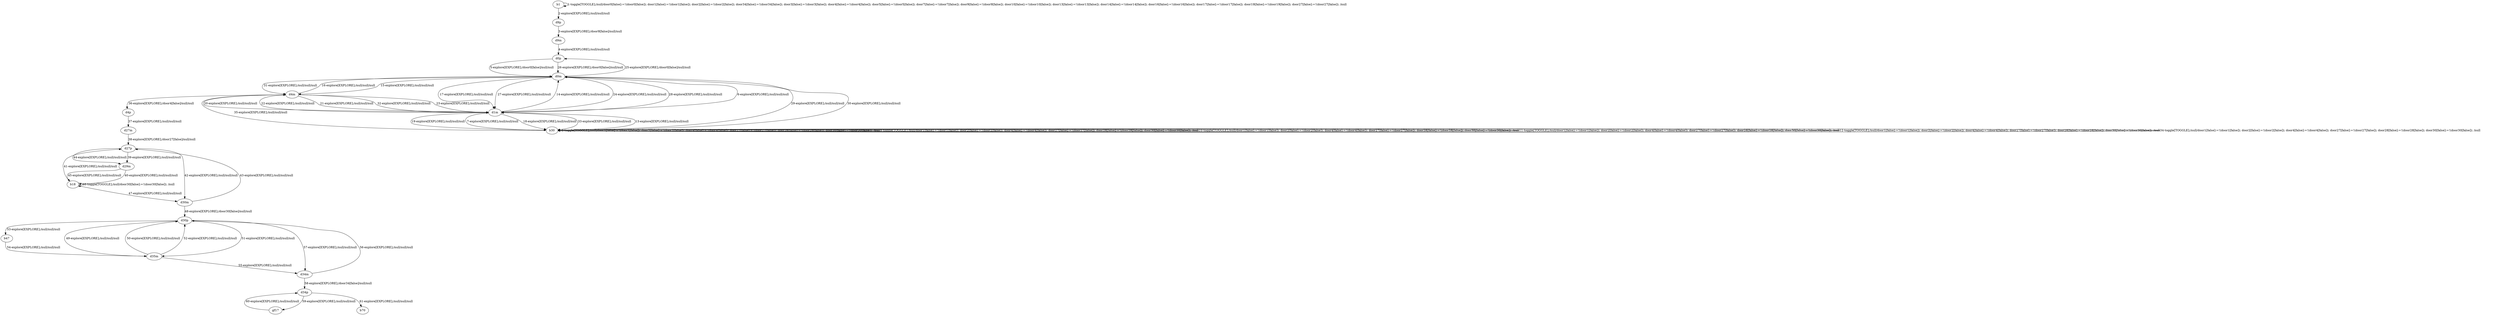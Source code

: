 # Total number of goals covered by this test: 2
# d34p --> b70
# gf17 --> d34p

digraph g {
"b1" -> "b1" [label = "1-toggle[TOGGLE];/null/door0[false]:=!(door0[false]); door1[false]:=!(door1[false]); door2[false]:=!(door2[false]); door34[false]:=!(door34[false]); door3[false]:=!(door3[false]); door4[false]:=!(door4[false]); door5[false]:=!(door5[false]); door7[false]:=!(door7[false]); door9[false]:=!(door9[false]); door10[false]:=!(door10[false]); door13[false]:=!(door13[false]); door14[false]:=!(door14[false]); door16[false]:=!(door16[false]); door17[false]:=!(door17[false]); door19[false]:=!(door19[false]); door27[false]:=!(door27[false]); /null"];
"b1" -> "d9p" [label = "2-explore[EXPLORE];/null/null/null"];
"d9p" -> "d9m" [label = "3-explore[EXPLORE];/door9[false]/null/null"];
"d9m" -> "d0p" [label = "4-explore[EXPLORE];/null/null/null"];
"d0p" -> "d0m" [label = "5-explore[EXPLORE];/door0[false]/null/null"];
"d0m" -> "d1m" [label = "6-explore[EXPLORE];/null/null/null"];
"d1m" -> "b30" [label = "7-explore[EXPLORE];/null/null/null"];
"b30" -> "b30" [label = "8-toggle[TOGGLE];/null/door1[false]:=!(door1[false]); door2[false]:=!(door2[false]); door4[false]:=!(door4[false]); door27[false]:=!(door27[false]); door28[false]:=!(door28[false]); door30[false]:=!(door30[false]); /null"];
"b30" -> "b30" [label = "9-toggle[TOGGLE];/null/door1[false]:=!(door1[false]); door2[false]:=!(door2[false]); door4[false]:=!(door4[false]); door27[false]:=!(door27[false]); door28[false]:=!(door28[false]); door30[false]:=!(door30[false]); /null"];
"b30" -> "b30" [label = "10-toggle[TOGGLE];/null/door1[false]:=!(door1[false]); door2[false]:=!(door2[false]); door4[false]:=!(door4[false]); door27[false]:=!(door27[false]); door28[false]:=!(door28[false]); door30[false]:=!(door30[false]); /null"];
"b30" -> "b30" [label = "11-toggle[TOGGLE];/null/door1[false]:=!(door1[false]); door2[false]:=!(door2[false]); door4[false]:=!(door4[false]); door27[false]:=!(door27[false]); door28[false]:=!(door28[false]); door30[false]:=!(door30[false]); /null"];
"b30" -> "b30" [label = "12-toggle[TOGGLE];/null/door1[false]:=!(door1[false]); door2[false]:=!(door2[false]); door4[false]:=!(door4[false]); door27[false]:=!(door27[false]); door28[false]:=!(door28[false]); door30[false]:=!(door30[false]); /null"];
"b30" -> "d1m" [label = "13-explore[EXPLORE];/null/null/null"];
"d1m" -> "d0m" [label = "14-explore[EXPLORE];/null/null/null"];
"d0m" -> "d4m" [label = "15-explore[EXPLORE];/null/null/null"];
"d4m" -> "d0m" [label = "16-explore[EXPLORE];/null/null/null"];
"d0m" -> "d1m" [label = "17-explore[EXPLORE];/null/null/null"];
"d1m" -> "b30" [label = "18-explore[EXPLORE];/null/null/null"];
"b30" -> "d1m" [label = "19-explore[EXPLORE];/null/null/null"];
"d1m" -> "d4m" [label = "20-explore[EXPLORE];/null/null/null"];
"d4m" -> "d1m" [label = "21-explore[EXPLORE];/null/null/null"];
"d1m" -> "d4m" [label = "22-explore[EXPLORE];/null/null/null"];
"d4m" -> "d1m" [label = "23-explore[EXPLORE];/null/null/null"];
"d1m" -> "d0m" [label = "24-explore[EXPLORE];/null/null/null"];
"d0m" -> "d0p" [label = "25-explore[EXPLORE];/door0[false]/null/null"];
"d0p" -> "d0m" [label = "26-explore[EXPLORE];/door0[false]/null/null"];
"d0m" -> "d1m" [label = "27-explore[EXPLORE];/null/null/null"];
"d1m" -> "d0m" [label = "28-explore[EXPLORE];/null/null/null"];
"d0m" -> "b30" [label = "29-explore[EXPLORE];/null/null/null"];
"b30" -> "d0m" [label = "30-explore[EXPLORE];/null/null/null"];
"d0m" -> "d4m" [label = "31-explore[EXPLORE];/null/null/null"];
"d4m" -> "d1m" [label = "32-explore[EXPLORE];/null/null/null"];
"d1m" -> "b30" [label = "33-explore[EXPLORE];/null/null/null"];
"b30" -> "b30" [label = "34-toggle[TOGGLE];/null/door1[false]:=!(door1[false]); door2[false]:=!(door2[false]); door4[false]:=!(door4[false]); door27[false]:=!(door27[false]); door28[false]:=!(door28[false]); door30[false]:=!(door30[false]); /null"];
"b30" -> "d4m" [label = "35-explore[EXPLORE];/null/null/null"];
"d4m" -> "d4p" [label = "36-explore[EXPLORE];/door4[false]/null/null"];
"d4p" -> "d27m" [label = "37-explore[EXPLORE];/null/null/null"];
"d27m" -> "d27p" [label = "38-explore[EXPLORE];/door27[false]/null/null"];
"d27p" -> "d29m" [label = "39-explore[EXPLORE];/null/null/null"];
"d29m" -> "b18" [label = "40-explore[EXPLORE];/null/null/null"];
"b18" -> "d27p" [label = "41-explore[EXPLORE];/null/null/null"];
"d27p" -> "d30m" [label = "42-explore[EXPLORE];/null/null/null"];
"d30m" -> "d27p" [label = "43-explore[EXPLORE];/null/null/null"];
"d27p" -> "d29m" [label = "44-explore[EXPLORE];/null/null/null"];
"d29m" -> "b18" [label = "45-explore[EXPLORE];/null/null/null"];
"b18" -> "b18" [label = "46-toggle[TOGGLE];/null/door30[false]:=!(door30[false]); /null"];
"b18" -> "d30m" [label = "47-explore[EXPLORE];/null/null/null"];
"d30m" -> "d30p" [label = "48-explore[EXPLORE];/door30[false]/null/null"];
"d30p" -> "d35m" [label = "49-explore[EXPLORE];/null/null/null"];
"d35m" -> "d30p" [label = "50-explore[EXPLORE];/null/null/null"];
"d30p" -> "d35m" [label = "51-explore[EXPLORE];/null/null/null"];
"d35m" -> "d30p" [label = "52-explore[EXPLORE];/null/null/null"];
"d30p" -> "b47" [label = "53-explore[EXPLORE];/null/null/null"];
"b47" -> "d35m" [label = "54-explore[EXPLORE];/null/null/null"];
"d35m" -> "d34m" [label = "55-explore[EXPLORE];/null/null/null"];
"d34m" -> "d30p" [label = "56-explore[EXPLORE];/null/null/null"];
"d30p" -> "d34m" [label = "57-explore[EXPLORE];/null/null/null"];
"d34m" -> "d34p" [label = "58-explore[EXPLORE];/door34[false]/null/null"];
"d34p" -> "gf17" [label = "59-explore[EXPLORE];/null/null/null"];
"gf17" -> "d34p" [label = "60-explore[EXPLORE];/null/null/null"];
"d34p" -> "b70" [label = "61-explore[EXPLORE];/null/null/null"];
}